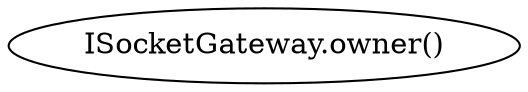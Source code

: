 digraph "" {
	graph [bb="0,0,215.64,36"];
	node [label="\N"];
	"ISocketGateway.owner()"	 [height=0.5,
		pos="107.82,18",
		width=2.9951];
}
